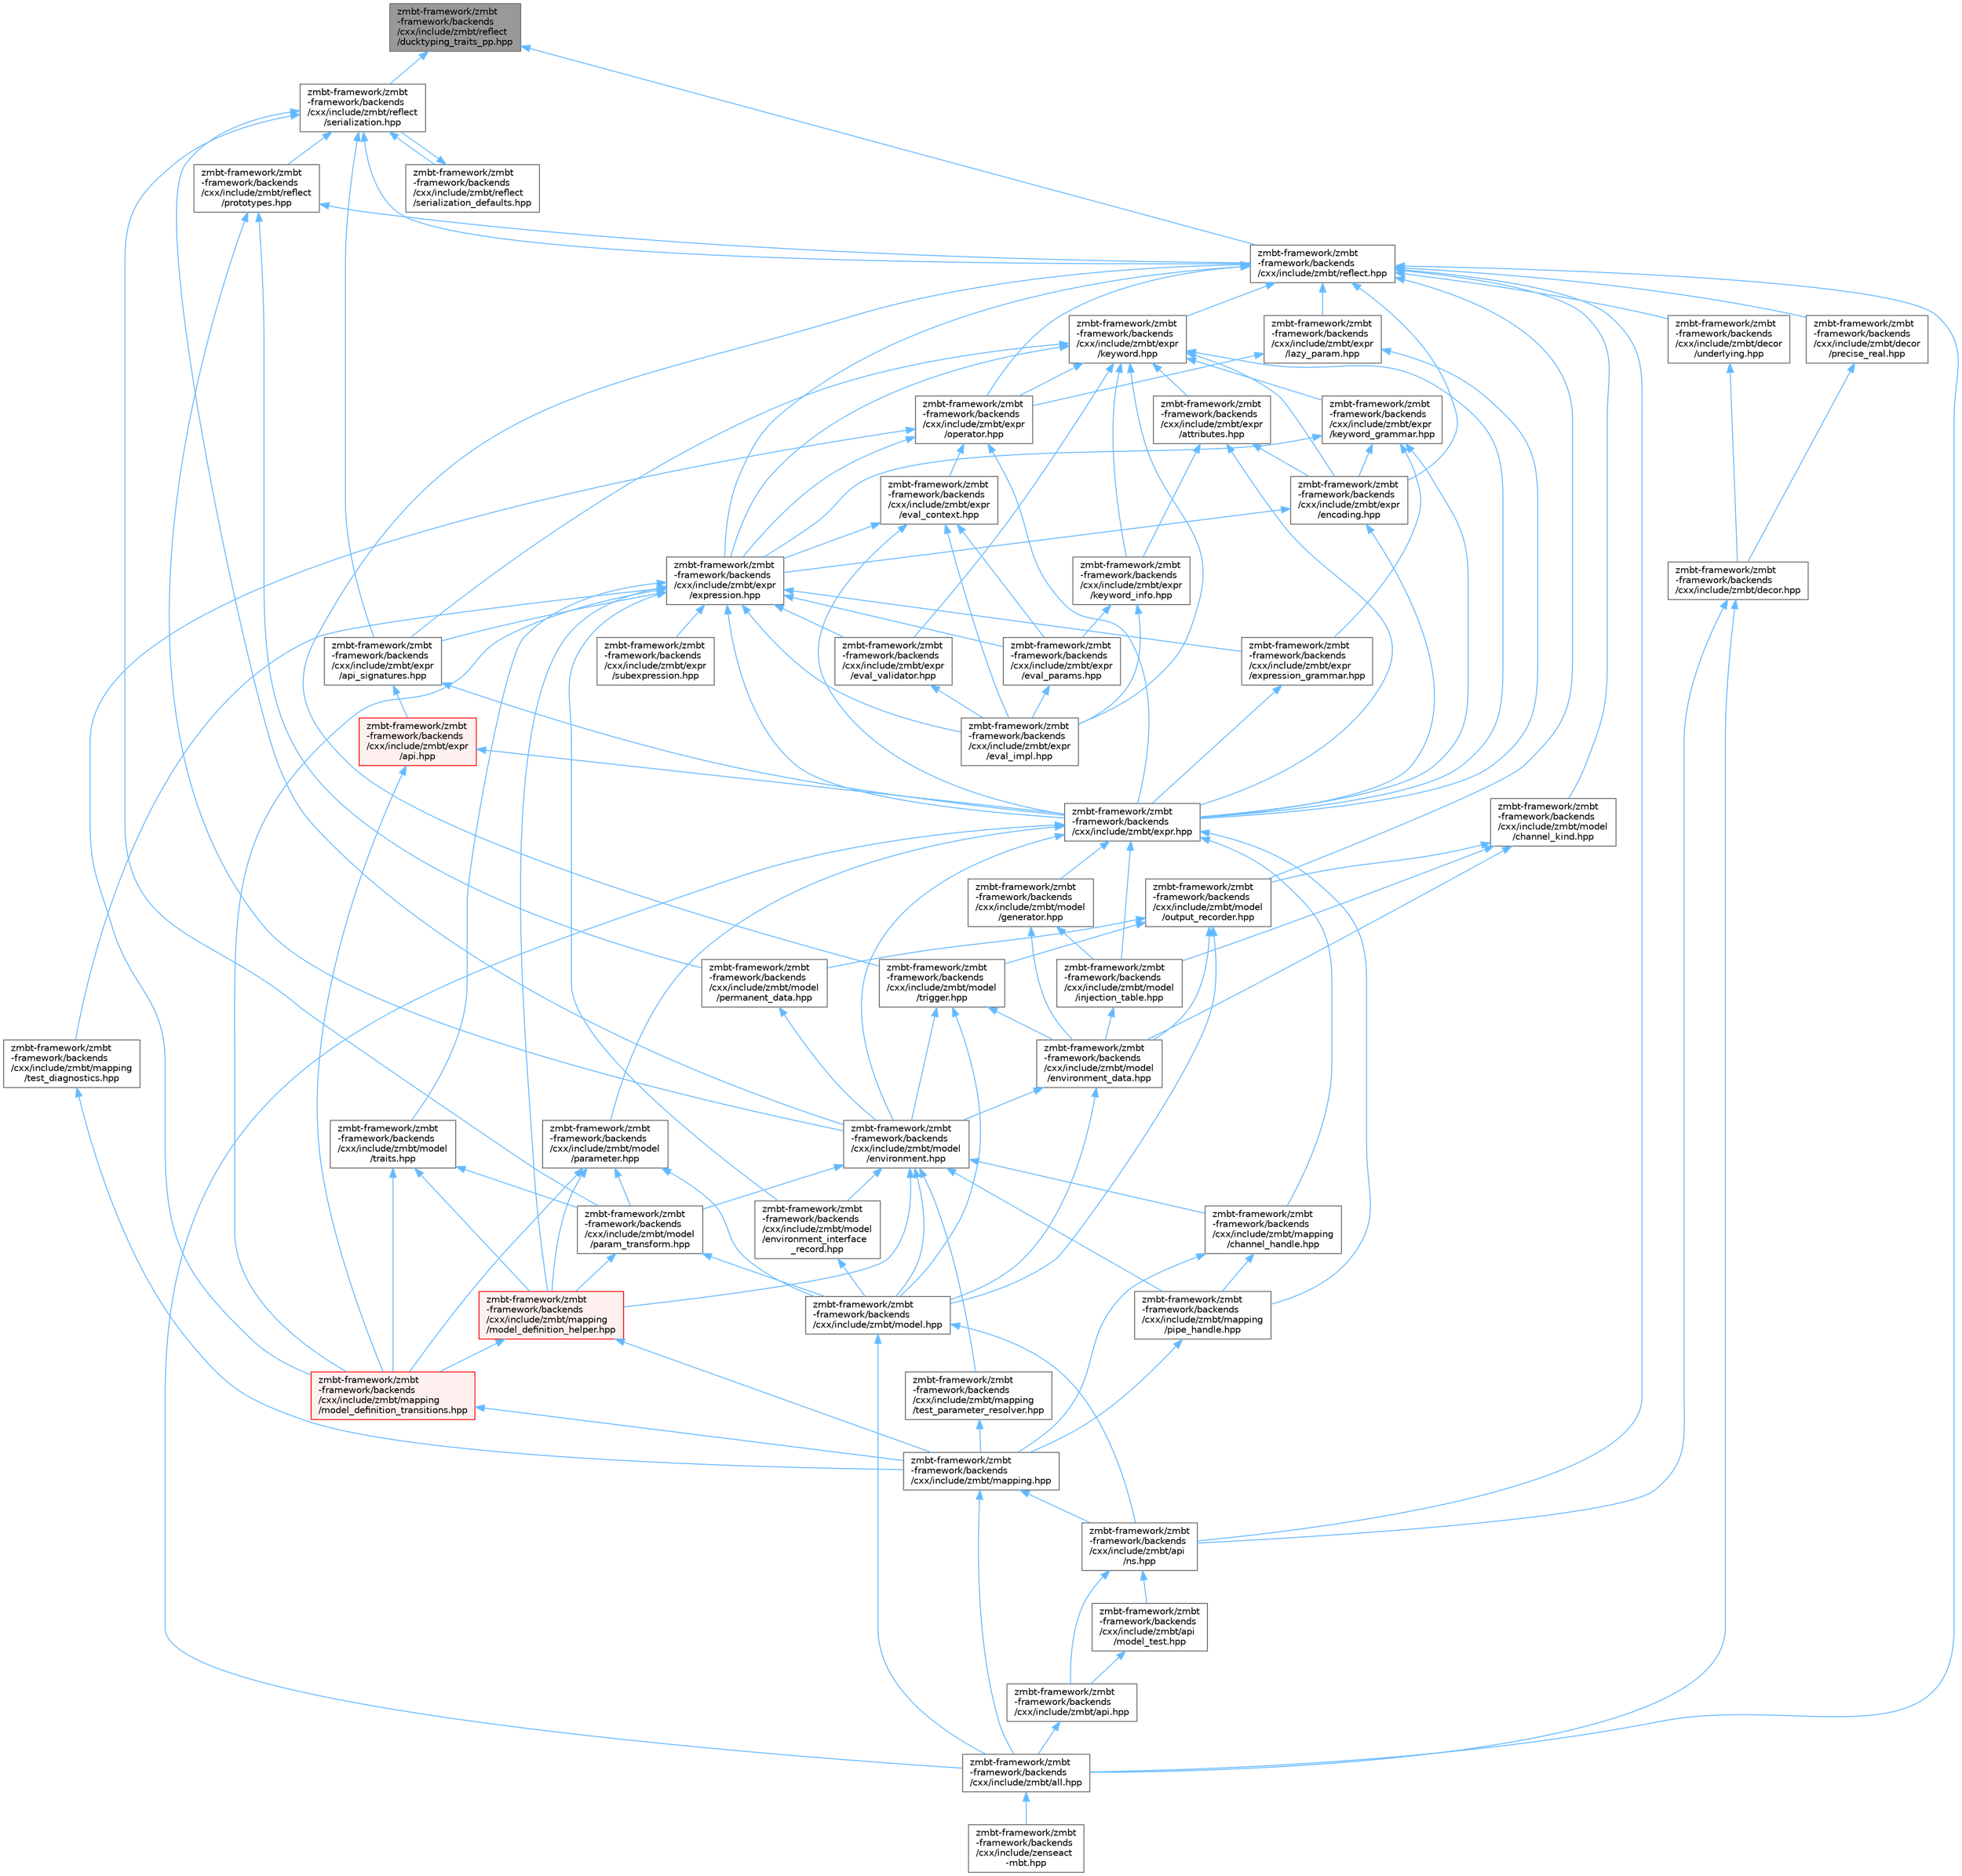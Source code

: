 digraph "zmbt-framework/zmbt-framework/backends/cxx/include/zmbt/reflect/ducktyping_traits_pp.hpp"
{
 // LATEX_PDF_SIZE
  bgcolor="transparent";
  edge [fontname=Helvetica,fontsize=10,labelfontname=Helvetica,labelfontsize=10];
  node [fontname=Helvetica,fontsize=10,shape=box,height=0.2,width=0.4];
  Node1 [id="Node000001",label="zmbt-framework/zmbt\l-framework/backends\l/cxx/include/zmbt/reflect\l/ducktyping_traits_pp.hpp",height=0.2,width=0.4,color="gray40", fillcolor="grey60", style="filled", fontcolor="black",tooltip=" "];
  Node1 -> Node2 [id="edge1_Node000001_Node000002",dir="back",color="steelblue1",style="solid",tooltip=" "];
  Node2 [id="Node000002",label="zmbt-framework/zmbt\l-framework/backends\l/cxx/include/zmbt/reflect.hpp",height=0.2,width=0.4,color="grey40", fillcolor="white", style="filled",URL="$reflect_8hpp.html",tooltip=" "];
  Node2 -> Node3 [id="edge2_Node000002_Node000003",dir="back",color="steelblue1",style="solid",tooltip=" "];
  Node3 [id="Node000003",label="zmbt-framework/zmbt\l-framework/backends\l/cxx/include/zmbt/all.hpp",height=0.2,width=0.4,color="grey40", fillcolor="white", style="filled",URL="$all_8hpp.html",tooltip=" "];
  Node3 -> Node4 [id="edge3_Node000003_Node000004",dir="back",color="steelblue1",style="solid",tooltip=" "];
  Node4 [id="Node000004",label="zmbt-framework/zmbt\l-framework/backends\l/cxx/include/zenseact\l-mbt.hpp",height=0.2,width=0.4,color="grey40", fillcolor="white", style="filled",URL="$zenseact-mbt_8hpp.html",tooltip=" "];
  Node2 -> Node5 [id="edge4_Node000002_Node000005",dir="back",color="steelblue1",style="solid",tooltip=" "];
  Node5 [id="Node000005",label="zmbt-framework/zmbt\l-framework/backends\l/cxx/include/zmbt/api\l/ns.hpp",height=0.2,width=0.4,color="grey40", fillcolor="white", style="filled",URL="$ns_8hpp.html",tooltip=" "];
  Node5 -> Node6 [id="edge5_Node000005_Node000006",dir="back",color="steelblue1",style="solid",tooltip=" "];
  Node6 [id="Node000006",label="zmbt-framework/zmbt\l-framework/backends\l/cxx/include/zmbt/api.hpp",height=0.2,width=0.4,color="grey40", fillcolor="white", style="filled",URL="$api_8hpp.html",tooltip=" "];
  Node6 -> Node3 [id="edge6_Node000006_Node000003",dir="back",color="steelblue1",style="solid",tooltip=" "];
  Node5 -> Node7 [id="edge7_Node000005_Node000007",dir="back",color="steelblue1",style="solid",tooltip=" "];
  Node7 [id="Node000007",label="zmbt-framework/zmbt\l-framework/backends\l/cxx/include/zmbt/api\l/model_test.hpp",height=0.2,width=0.4,color="grey40", fillcolor="white", style="filled",URL="$model__test_8hpp.html",tooltip=" "];
  Node7 -> Node6 [id="edge8_Node000007_Node000006",dir="back",color="steelblue1",style="solid",tooltip=" "];
  Node2 -> Node8 [id="edge9_Node000002_Node000008",dir="back",color="steelblue1",style="solid",tooltip=" "];
  Node8 [id="Node000008",label="zmbt-framework/zmbt\l-framework/backends\l/cxx/include/zmbt/decor\l/precise_real.hpp",height=0.2,width=0.4,color="grey40", fillcolor="white", style="filled",URL="$precise__real_8hpp.html",tooltip=" "];
  Node8 -> Node9 [id="edge10_Node000008_Node000009",dir="back",color="steelblue1",style="solid",tooltip=" "];
  Node9 [id="Node000009",label="zmbt-framework/zmbt\l-framework/backends\l/cxx/include/zmbt/decor.hpp",height=0.2,width=0.4,color="grey40", fillcolor="white", style="filled",URL="$decor_8hpp.html",tooltip=" "];
  Node9 -> Node3 [id="edge11_Node000009_Node000003",dir="back",color="steelblue1",style="solid",tooltip=" "];
  Node9 -> Node5 [id="edge12_Node000009_Node000005",dir="back",color="steelblue1",style="solid",tooltip=" "];
  Node2 -> Node10 [id="edge13_Node000002_Node000010",dir="back",color="steelblue1",style="solid",tooltip=" "];
  Node10 [id="Node000010",label="zmbt-framework/zmbt\l-framework/backends\l/cxx/include/zmbt/decor\l/underlying.hpp",height=0.2,width=0.4,color="grey40", fillcolor="white", style="filled",URL="$underlying_8hpp.html",tooltip=" "];
  Node10 -> Node9 [id="edge14_Node000010_Node000009",dir="back",color="steelblue1",style="solid",tooltip=" "];
  Node2 -> Node11 [id="edge15_Node000002_Node000011",dir="back",color="steelblue1",style="solid",tooltip=" "];
  Node11 [id="Node000011",label="zmbt-framework/zmbt\l-framework/backends\l/cxx/include/zmbt/expr\l/encoding.hpp",height=0.2,width=0.4,color="grey40", fillcolor="white", style="filled",URL="$encoding_8hpp.html",tooltip=" "];
  Node11 -> Node12 [id="edge16_Node000011_Node000012",dir="back",color="steelblue1",style="solid",tooltip=" "];
  Node12 [id="Node000012",label="zmbt-framework/zmbt\l-framework/backends\l/cxx/include/zmbt/expr.hpp",height=0.2,width=0.4,color="grey40", fillcolor="white", style="filled",URL="$expr_8hpp.html",tooltip=" "];
  Node12 -> Node3 [id="edge17_Node000012_Node000003",dir="back",color="steelblue1",style="solid",tooltip=" "];
  Node12 -> Node13 [id="edge18_Node000012_Node000013",dir="back",color="steelblue1",style="solid",tooltip=" "];
  Node13 [id="Node000013",label="zmbt-framework/zmbt\l-framework/backends\l/cxx/include/zmbt/mapping\l/channel_handle.hpp",height=0.2,width=0.4,color="grey40", fillcolor="white", style="filled",URL="$channel__handle_8hpp.html",tooltip=" "];
  Node13 -> Node14 [id="edge19_Node000013_Node000014",dir="back",color="steelblue1",style="solid",tooltip=" "];
  Node14 [id="Node000014",label="zmbt-framework/zmbt\l-framework/backends\l/cxx/include/zmbt/mapping.hpp",height=0.2,width=0.4,color="grey40", fillcolor="white", style="filled",URL="$mapping_8hpp.html",tooltip=" "];
  Node14 -> Node3 [id="edge20_Node000014_Node000003",dir="back",color="steelblue1",style="solid",tooltip=" "];
  Node14 -> Node5 [id="edge21_Node000014_Node000005",dir="back",color="steelblue1",style="solid",tooltip=" "];
  Node13 -> Node15 [id="edge22_Node000013_Node000015",dir="back",color="steelblue1",style="solid",tooltip=" "];
  Node15 [id="Node000015",label="zmbt-framework/zmbt\l-framework/backends\l/cxx/include/zmbt/mapping\l/pipe_handle.hpp",height=0.2,width=0.4,color="grey40", fillcolor="white", style="filled",URL="$pipe__handle_8hpp.html",tooltip=" "];
  Node15 -> Node14 [id="edge23_Node000015_Node000014",dir="back",color="steelblue1",style="solid",tooltip=" "];
  Node12 -> Node15 [id="edge24_Node000012_Node000015",dir="back",color="steelblue1",style="solid",tooltip=" "];
  Node12 -> Node16 [id="edge25_Node000012_Node000016",dir="back",color="steelblue1",style="solid",tooltip=" "];
  Node16 [id="Node000016",label="zmbt-framework/zmbt\l-framework/backends\l/cxx/include/zmbt/model\l/environment.hpp",height=0.2,width=0.4,color="grey40", fillcolor="white", style="filled",URL="$environment_8hpp.html",tooltip=" "];
  Node16 -> Node13 [id="edge26_Node000016_Node000013",dir="back",color="steelblue1",style="solid",tooltip=" "];
  Node16 -> Node17 [id="edge27_Node000016_Node000017",dir="back",color="steelblue1",style="solid",tooltip=" "];
  Node17 [id="Node000017",label="zmbt-framework/zmbt\l-framework/backends\l/cxx/include/zmbt/mapping\l/model_definition_helper.hpp",height=0.2,width=0.4,color="red", fillcolor="#FFF0F0", style="filled",URL="$model__definition__helper_8hpp.html",tooltip=" "];
  Node17 -> Node14 [id="edge28_Node000017_Node000014",dir="back",color="steelblue1",style="solid",tooltip=" "];
  Node17 -> Node22 [id="edge29_Node000017_Node000022",dir="back",color="steelblue1",style="solid",tooltip=" "];
  Node22 [id="Node000022",label="zmbt-framework/zmbt\l-framework/backends\l/cxx/include/zmbt/mapping\l/model_definition_transitions.hpp",height=0.2,width=0.4,color="red", fillcolor="#FFF0F0", style="filled",URL="$model__definition__transitions_8hpp.html",tooltip=" "];
  Node22 -> Node14 [id="edge30_Node000022_Node000014",dir="back",color="steelblue1",style="solid",tooltip=" "];
  Node16 -> Node15 [id="edge31_Node000016_Node000015",dir="back",color="steelblue1",style="solid",tooltip=" "];
  Node16 -> Node23 [id="edge32_Node000016_Node000023",dir="back",color="steelblue1",style="solid",tooltip=" "];
  Node23 [id="Node000023",label="zmbt-framework/zmbt\l-framework/backends\l/cxx/include/zmbt/mapping\l/test_parameter_resolver.hpp",height=0.2,width=0.4,color="grey40", fillcolor="white", style="filled",URL="$test__parameter__resolver_8hpp.html",tooltip=" "];
  Node23 -> Node14 [id="edge33_Node000023_Node000014",dir="back",color="steelblue1",style="solid",tooltip=" "];
  Node16 -> Node24 [id="edge34_Node000016_Node000024",dir="back",color="steelblue1",style="solid",tooltip=" "];
  Node24 [id="Node000024",label="zmbt-framework/zmbt\l-framework/backends\l/cxx/include/zmbt/model.hpp",height=0.2,width=0.4,color="grey40", fillcolor="white", style="filled",URL="$model_8hpp.html",tooltip=" "];
  Node24 -> Node3 [id="edge35_Node000024_Node000003",dir="back",color="steelblue1",style="solid",tooltip=" "];
  Node24 -> Node5 [id="edge36_Node000024_Node000005",dir="back",color="steelblue1",style="solid",tooltip=" "];
  Node16 -> Node25 [id="edge37_Node000016_Node000025",dir="back",color="steelblue1",style="solid",tooltip=" "];
  Node25 [id="Node000025",label="zmbt-framework/zmbt\l-framework/backends\l/cxx/include/zmbt/model\l/environment_interface\l_record.hpp",height=0.2,width=0.4,color="grey40", fillcolor="white", style="filled",URL="$environment__interface__record_8hpp.html",tooltip=" "];
  Node25 -> Node24 [id="edge38_Node000025_Node000024",dir="back",color="steelblue1",style="solid",tooltip=" "];
  Node16 -> Node26 [id="edge39_Node000016_Node000026",dir="back",color="steelblue1",style="solid",tooltip=" "];
  Node26 [id="Node000026",label="zmbt-framework/zmbt\l-framework/backends\l/cxx/include/zmbt/model\l/param_transform.hpp",height=0.2,width=0.4,color="grey40", fillcolor="white", style="filled",URL="$param__transform_8hpp.html",tooltip=" "];
  Node26 -> Node17 [id="edge40_Node000026_Node000017",dir="back",color="steelblue1",style="solid",tooltip=" "];
  Node26 -> Node24 [id="edge41_Node000026_Node000024",dir="back",color="steelblue1",style="solid",tooltip=" "];
  Node12 -> Node27 [id="edge42_Node000012_Node000027",dir="back",color="steelblue1",style="solid",tooltip=" "];
  Node27 [id="Node000027",label="zmbt-framework/zmbt\l-framework/backends\l/cxx/include/zmbt/model\l/generator.hpp",height=0.2,width=0.4,color="grey40", fillcolor="white", style="filled",URL="$generator_8hpp.html",tooltip=" "];
  Node27 -> Node28 [id="edge43_Node000027_Node000028",dir="back",color="steelblue1",style="solid",tooltip=" "];
  Node28 [id="Node000028",label="zmbt-framework/zmbt\l-framework/backends\l/cxx/include/zmbt/model\l/environment_data.hpp",height=0.2,width=0.4,color="grey40", fillcolor="white", style="filled",URL="$environment__data_8hpp.html",tooltip=" "];
  Node28 -> Node24 [id="edge44_Node000028_Node000024",dir="back",color="steelblue1",style="solid",tooltip=" "];
  Node28 -> Node16 [id="edge45_Node000028_Node000016",dir="back",color="steelblue1",style="solid",tooltip=" "];
  Node27 -> Node29 [id="edge46_Node000027_Node000029",dir="back",color="steelblue1",style="solid",tooltip=" "];
  Node29 [id="Node000029",label="zmbt-framework/zmbt\l-framework/backends\l/cxx/include/zmbt/model\l/injection_table.hpp",height=0.2,width=0.4,color="grey40", fillcolor="white", style="filled",URL="$injection__table_8hpp.html",tooltip=" "];
  Node29 -> Node28 [id="edge47_Node000029_Node000028",dir="back",color="steelblue1",style="solid",tooltip=" "];
  Node12 -> Node29 [id="edge48_Node000012_Node000029",dir="back",color="steelblue1",style="solid",tooltip=" "];
  Node12 -> Node30 [id="edge49_Node000012_Node000030",dir="back",color="steelblue1",style="solid",tooltip=" "];
  Node30 [id="Node000030",label="zmbt-framework/zmbt\l-framework/backends\l/cxx/include/zmbt/model\l/parameter.hpp",height=0.2,width=0.4,color="grey40", fillcolor="white", style="filled",URL="$parameter_8hpp.html",tooltip=" "];
  Node30 -> Node17 [id="edge50_Node000030_Node000017",dir="back",color="steelblue1",style="solid",tooltip=" "];
  Node30 -> Node22 [id="edge51_Node000030_Node000022",dir="back",color="steelblue1",style="solid",tooltip=" "];
  Node30 -> Node24 [id="edge52_Node000030_Node000024",dir="back",color="steelblue1",style="solid",tooltip=" "];
  Node30 -> Node26 [id="edge53_Node000030_Node000026",dir="back",color="steelblue1",style="solid",tooltip=" "];
  Node11 -> Node31 [id="edge54_Node000011_Node000031",dir="back",color="steelblue1",style="solid",tooltip=" "];
  Node31 [id="Node000031",label="zmbt-framework/zmbt\l-framework/backends\l/cxx/include/zmbt/expr\l/expression.hpp",height=0.2,width=0.4,color="grey40", fillcolor="white", style="filled",URL="$expression_8hpp.html",tooltip=" "];
  Node31 -> Node12 [id="edge55_Node000031_Node000012",dir="back",color="steelblue1",style="solid",tooltip=" "];
  Node31 -> Node32 [id="edge56_Node000031_Node000032",dir="back",color="steelblue1",style="solid",tooltip=" "];
  Node32 [id="Node000032",label="zmbt-framework/zmbt\l-framework/backends\l/cxx/include/zmbt/expr\l/api_signatures.hpp",height=0.2,width=0.4,color="grey40", fillcolor="white", style="filled",URL="$api__signatures_8hpp.html",tooltip=" "];
  Node32 -> Node12 [id="edge57_Node000032_Node000012",dir="back",color="steelblue1",style="solid",tooltip=" "];
  Node32 -> Node33 [id="edge58_Node000032_Node000033",dir="back",color="steelblue1",style="solid",tooltip=" "];
  Node33 [id="Node000033",label="zmbt-framework/zmbt\l-framework/backends\l/cxx/include/zmbt/expr\l/api.hpp",height=0.2,width=0.4,color="red", fillcolor="#FFF0F0", style="filled",URL="$expr_2api_8hpp.html",tooltip=" "];
  Node33 -> Node12 [id="edge59_Node000033_Node000012",dir="back",color="steelblue1",style="solid",tooltip=" "];
  Node33 -> Node22 [id="edge60_Node000033_Node000022",dir="back",color="steelblue1",style="solid",tooltip=" "];
  Node31 -> Node34 [id="edge61_Node000031_Node000034",dir="back",color="steelblue1",style="solid",tooltip=" "];
  Node34 [id="Node000034",label="zmbt-framework/zmbt\l-framework/backends\l/cxx/include/zmbt/expr\l/eval_impl.hpp",height=0.2,width=0.4,color="grey40", fillcolor="white", style="filled",URL="$eval__impl_8hpp.html",tooltip=" "];
  Node31 -> Node35 [id="edge62_Node000031_Node000035",dir="back",color="steelblue1",style="solid",tooltip=" "];
  Node35 [id="Node000035",label="zmbt-framework/zmbt\l-framework/backends\l/cxx/include/zmbt/expr\l/eval_params.hpp",height=0.2,width=0.4,color="grey40", fillcolor="white", style="filled",URL="$eval__params_8hpp.html",tooltip=" "];
  Node35 -> Node34 [id="edge63_Node000035_Node000034",dir="back",color="steelblue1",style="solid",tooltip=" "];
  Node31 -> Node36 [id="edge64_Node000031_Node000036",dir="back",color="steelblue1",style="solid",tooltip=" "];
  Node36 [id="Node000036",label="zmbt-framework/zmbt\l-framework/backends\l/cxx/include/zmbt/expr\l/eval_validator.hpp",height=0.2,width=0.4,color="grey40", fillcolor="white", style="filled",URL="$eval__validator_8hpp.html",tooltip=" "];
  Node36 -> Node34 [id="edge65_Node000036_Node000034",dir="back",color="steelblue1",style="solid",tooltip=" "];
  Node31 -> Node37 [id="edge66_Node000031_Node000037",dir="back",color="steelblue1",style="solid",tooltip=" "];
  Node37 [id="Node000037",label="zmbt-framework/zmbt\l-framework/backends\l/cxx/include/zmbt/expr\l/expression_grammar.hpp",height=0.2,width=0.4,color="grey40", fillcolor="white", style="filled",URL="$expression__grammar_8hpp.html",tooltip=" "];
  Node37 -> Node12 [id="edge67_Node000037_Node000012",dir="back",color="steelblue1",style="solid",tooltip=" "];
  Node31 -> Node38 [id="edge68_Node000031_Node000038",dir="back",color="steelblue1",style="solid",tooltip=" "];
  Node38 [id="Node000038",label="zmbt-framework/zmbt\l-framework/backends\l/cxx/include/zmbt/expr\l/subexpression.hpp",height=0.2,width=0.4,color="grey40", fillcolor="white", style="filled",URL="$subexpression_8hpp.html",tooltip=" "];
  Node31 -> Node17 [id="edge69_Node000031_Node000017",dir="back",color="steelblue1",style="solid",tooltip=" "];
  Node31 -> Node22 [id="edge70_Node000031_Node000022",dir="back",color="steelblue1",style="solid",tooltip=" "];
  Node31 -> Node39 [id="edge71_Node000031_Node000039",dir="back",color="steelblue1",style="solid",tooltip=" "];
  Node39 [id="Node000039",label="zmbt-framework/zmbt\l-framework/backends\l/cxx/include/zmbt/mapping\l/test_diagnostics.hpp",height=0.2,width=0.4,color="grey40", fillcolor="white", style="filled",URL="$test__diagnostics_8hpp.html",tooltip=" "];
  Node39 -> Node14 [id="edge72_Node000039_Node000014",dir="back",color="steelblue1",style="solid",tooltip=" "];
  Node31 -> Node25 [id="edge73_Node000031_Node000025",dir="back",color="steelblue1",style="solid",tooltip=" "];
  Node31 -> Node40 [id="edge74_Node000031_Node000040",dir="back",color="steelblue1",style="solid",tooltip=" "];
  Node40 [id="Node000040",label="zmbt-framework/zmbt\l-framework/backends\l/cxx/include/zmbt/model\l/traits.hpp",height=0.2,width=0.4,color="grey40", fillcolor="white", style="filled",URL="$traits_8hpp.html",tooltip=" "];
  Node40 -> Node17 [id="edge75_Node000040_Node000017",dir="back",color="steelblue1",style="solid",tooltip=" "];
  Node40 -> Node22 [id="edge76_Node000040_Node000022",dir="back",color="steelblue1",style="solid",tooltip=" "];
  Node40 -> Node26 [id="edge77_Node000040_Node000026",dir="back",color="steelblue1",style="solid",tooltip=" "];
  Node2 -> Node31 [id="edge78_Node000002_Node000031",dir="back",color="steelblue1",style="solid",tooltip=" "];
  Node2 -> Node41 [id="edge79_Node000002_Node000041",dir="back",color="steelblue1",style="solid",tooltip=" "];
  Node41 [id="Node000041",label="zmbt-framework/zmbt\l-framework/backends\l/cxx/include/zmbt/expr\l/keyword.hpp",height=0.2,width=0.4,color="grey40", fillcolor="white", style="filled",URL="$keyword_8hpp.html",tooltip=" "];
  Node41 -> Node12 [id="edge80_Node000041_Node000012",dir="back",color="steelblue1",style="solid",tooltip=" "];
  Node41 -> Node32 [id="edge81_Node000041_Node000032",dir="back",color="steelblue1",style="solid",tooltip=" "];
  Node41 -> Node42 [id="edge82_Node000041_Node000042",dir="back",color="steelblue1",style="solid",tooltip=" "];
  Node42 [id="Node000042",label="zmbt-framework/zmbt\l-framework/backends\l/cxx/include/zmbt/expr\l/attributes.hpp",height=0.2,width=0.4,color="grey40", fillcolor="white", style="filled",URL="$attributes_8hpp.html",tooltip=" "];
  Node42 -> Node12 [id="edge83_Node000042_Node000012",dir="back",color="steelblue1",style="solid",tooltip=" "];
  Node42 -> Node11 [id="edge84_Node000042_Node000011",dir="back",color="steelblue1",style="solid",tooltip=" "];
  Node42 -> Node43 [id="edge85_Node000042_Node000043",dir="back",color="steelblue1",style="solid",tooltip=" "];
  Node43 [id="Node000043",label="zmbt-framework/zmbt\l-framework/backends\l/cxx/include/zmbt/expr\l/keyword_info.hpp",height=0.2,width=0.4,color="grey40", fillcolor="white", style="filled",URL="$keyword__info_8hpp.html",tooltip=" "];
  Node43 -> Node34 [id="edge86_Node000043_Node000034",dir="back",color="steelblue1",style="solid",tooltip=" "];
  Node43 -> Node35 [id="edge87_Node000043_Node000035",dir="back",color="steelblue1",style="solid",tooltip=" "];
  Node41 -> Node11 [id="edge88_Node000041_Node000011",dir="back",color="steelblue1",style="solid",tooltip=" "];
  Node41 -> Node34 [id="edge89_Node000041_Node000034",dir="back",color="steelblue1",style="solid",tooltip=" "];
  Node41 -> Node36 [id="edge90_Node000041_Node000036",dir="back",color="steelblue1",style="solid",tooltip=" "];
  Node41 -> Node31 [id="edge91_Node000041_Node000031",dir="back",color="steelblue1",style="solid",tooltip=" "];
  Node41 -> Node44 [id="edge92_Node000041_Node000044",dir="back",color="steelblue1",style="solid",tooltip=" "];
  Node44 [id="Node000044",label="zmbt-framework/zmbt\l-framework/backends\l/cxx/include/zmbt/expr\l/keyword_grammar.hpp",height=0.2,width=0.4,color="grey40", fillcolor="white", style="filled",URL="$keyword__grammar_8hpp.html",tooltip=" "];
  Node44 -> Node12 [id="edge93_Node000044_Node000012",dir="back",color="steelblue1",style="solid",tooltip=" "];
  Node44 -> Node11 [id="edge94_Node000044_Node000011",dir="back",color="steelblue1",style="solid",tooltip=" "];
  Node44 -> Node31 [id="edge95_Node000044_Node000031",dir="back",color="steelblue1",style="solid",tooltip=" "];
  Node44 -> Node37 [id="edge96_Node000044_Node000037",dir="back",color="steelblue1",style="solid",tooltip=" "];
  Node41 -> Node43 [id="edge97_Node000041_Node000043",dir="back",color="steelblue1",style="solid",tooltip=" "];
  Node41 -> Node45 [id="edge98_Node000041_Node000045",dir="back",color="steelblue1",style="solid",tooltip=" "];
  Node45 [id="Node000045",label="zmbt-framework/zmbt\l-framework/backends\l/cxx/include/zmbt/expr\l/operator.hpp",height=0.2,width=0.4,color="grey40", fillcolor="white", style="filled",URL="$operator_8hpp.html",tooltip=" "];
  Node45 -> Node12 [id="edge99_Node000045_Node000012",dir="back",color="steelblue1",style="solid",tooltip=" "];
  Node45 -> Node46 [id="edge100_Node000045_Node000046",dir="back",color="steelblue1",style="solid",tooltip=" "];
  Node46 [id="Node000046",label="zmbt-framework/zmbt\l-framework/backends\l/cxx/include/zmbt/expr\l/eval_context.hpp",height=0.2,width=0.4,color="grey40", fillcolor="white", style="filled",URL="$eval__context_8hpp.html",tooltip=" "];
  Node46 -> Node12 [id="edge101_Node000046_Node000012",dir="back",color="steelblue1",style="solid",tooltip=" "];
  Node46 -> Node34 [id="edge102_Node000046_Node000034",dir="back",color="steelblue1",style="solid",tooltip=" "];
  Node46 -> Node35 [id="edge103_Node000046_Node000035",dir="back",color="steelblue1",style="solid",tooltip=" "];
  Node46 -> Node31 [id="edge104_Node000046_Node000031",dir="back",color="steelblue1",style="solid",tooltip=" "];
  Node45 -> Node31 [id="edge105_Node000045_Node000031",dir="back",color="steelblue1",style="solid",tooltip=" "];
  Node45 -> Node22 [id="edge106_Node000045_Node000022",dir="back",color="steelblue1",style="solid",tooltip=" "];
  Node2 -> Node47 [id="edge107_Node000002_Node000047",dir="back",color="steelblue1",style="solid",tooltip=" "];
  Node47 [id="Node000047",label="zmbt-framework/zmbt\l-framework/backends\l/cxx/include/zmbt/expr\l/lazy_param.hpp",height=0.2,width=0.4,color="grey40", fillcolor="white", style="filled",URL="$lazy__param_8hpp.html",tooltip=" "];
  Node47 -> Node12 [id="edge108_Node000047_Node000012",dir="back",color="steelblue1",style="solid",tooltip=" "];
  Node47 -> Node45 [id="edge109_Node000047_Node000045",dir="back",color="steelblue1",style="solid",tooltip=" "];
  Node2 -> Node45 [id="edge110_Node000002_Node000045",dir="back",color="steelblue1",style="solid",tooltip=" "];
  Node2 -> Node48 [id="edge111_Node000002_Node000048",dir="back",color="steelblue1",style="solid",tooltip=" "];
  Node48 [id="Node000048",label="zmbt-framework/zmbt\l-framework/backends\l/cxx/include/zmbt/model\l/channel_kind.hpp",height=0.2,width=0.4,color="grey40", fillcolor="white", style="filled",URL="$channel__kind_8hpp.html",tooltip=" "];
  Node48 -> Node28 [id="edge112_Node000048_Node000028",dir="back",color="steelblue1",style="solid",tooltip=" "];
  Node48 -> Node29 [id="edge113_Node000048_Node000029",dir="back",color="steelblue1",style="solid",tooltip=" "];
  Node48 -> Node49 [id="edge114_Node000048_Node000049",dir="back",color="steelblue1",style="solid",tooltip=" "];
  Node49 [id="Node000049",label="zmbt-framework/zmbt\l-framework/backends\l/cxx/include/zmbt/model\l/output_recorder.hpp",height=0.2,width=0.4,color="grey40", fillcolor="white", style="filled",URL="$output__recorder_8hpp.html",tooltip=" "];
  Node49 -> Node24 [id="edge115_Node000049_Node000024",dir="back",color="steelblue1",style="solid",tooltip=" "];
  Node49 -> Node28 [id="edge116_Node000049_Node000028",dir="back",color="steelblue1",style="solid",tooltip=" "];
  Node49 -> Node50 [id="edge117_Node000049_Node000050",dir="back",color="steelblue1",style="solid",tooltip=" "];
  Node50 [id="Node000050",label="zmbt-framework/zmbt\l-framework/backends\l/cxx/include/zmbt/model\l/permanent_data.hpp",height=0.2,width=0.4,color="grey40", fillcolor="white", style="filled",URL="$permanent__data_8hpp.html",tooltip=" "];
  Node50 -> Node16 [id="edge118_Node000050_Node000016",dir="back",color="steelblue1",style="solid",tooltip=" "];
  Node49 -> Node51 [id="edge119_Node000049_Node000051",dir="back",color="steelblue1",style="solid",tooltip=" "];
  Node51 [id="Node000051",label="zmbt-framework/zmbt\l-framework/backends\l/cxx/include/zmbt/model\l/trigger.hpp",height=0.2,width=0.4,color="grey40", fillcolor="white", style="filled",URL="$trigger_8hpp.html",tooltip=" "];
  Node51 -> Node24 [id="edge120_Node000051_Node000024",dir="back",color="steelblue1",style="solid",tooltip=" "];
  Node51 -> Node16 [id="edge121_Node000051_Node000016",dir="back",color="steelblue1",style="solid",tooltip=" "];
  Node51 -> Node28 [id="edge122_Node000051_Node000028",dir="back",color="steelblue1",style="solid",tooltip=" "];
  Node2 -> Node49 [id="edge123_Node000002_Node000049",dir="back",color="steelblue1",style="solid",tooltip=" "];
  Node2 -> Node51 [id="edge124_Node000002_Node000051",dir="back",color="steelblue1",style="solid",tooltip=" "];
  Node1 -> Node52 [id="edge125_Node000001_Node000052",dir="back",color="steelblue1",style="solid",tooltip=" "];
  Node52 [id="Node000052",label="zmbt-framework/zmbt\l-framework/backends\l/cxx/include/zmbt/reflect\l/serialization.hpp",height=0.2,width=0.4,color="grey40", fillcolor="white", style="filled",URL="$serialization_8hpp.html",tooltip=" "];
  Node52 -> Node32 [id="edge126_Node000052_Node000032",dir="back",color="steelblue1",style="solid",tooltip=" "];
  Node52 -> Node16 [id="edge127_Node000052_Node000016",dir="back",color="steelblue1",style="solid",tooltip=" "];
  Node52 -> Node26 [id="edge128_Node000052_Node000026",dir="back",color="steelblue1",style="solid",tooltip=" "];
  Node52 -> Node2 [id="edge129_Node000052_Node000002",dir="back",color="steelblue1",style="solid",tooltip=" "];
  Node52 -> Node53 [id="edge130_Node000052_Node000053",dir="back",color="steelblue1",style="solid",tooltip=" "];
  Node53 [id="Node000053",label="zmbt-framework/zmbt\l-framework/backends\l/cxx/include/zmbt/reflect\l/prototypes.hpp",height=0.2,width=0.4,color="grey40", fillcolor="white", style="filled",URL="$prototypes_8hpp.html",tooltip=" "];
  Node53 -> Node16 [id="edge131_Node000053_Node000016",dir="back",color="steelblue1",style="solid",tooltip=" "];
  Node53 -> Node50 [id="edge132_Node000053_Node000050",dir="back",color="steelblue1",style="solid",tooltip=" "];
  Node53 -> Node2 [id="edge133_Node000053_Node000002",dir="back",color="steelblue1",style="solid",tooltip=" "];
  Node52 -> Node54 [id="edge134_Node000052_Node000054",dir="back",color="steelblue1",style="solid",tooltip=" "];
  Node54 [id="Node000054",label="zmbt-framework/zmbt\l-framework/backends\l/cxx/include/zmbt/reflect\l/serialization_defaults.hpp",height=0.2,width=0.4,color="grey40", fillcolor="white", style="filled",URL="$serialization__defaults_8hpp.html",tooltip=" "];
  Node54 -> Node52 [id="edge135_Node000054_Node000052",dir="back",color="steelblue1",style="solid",tooltip=" "];
}
